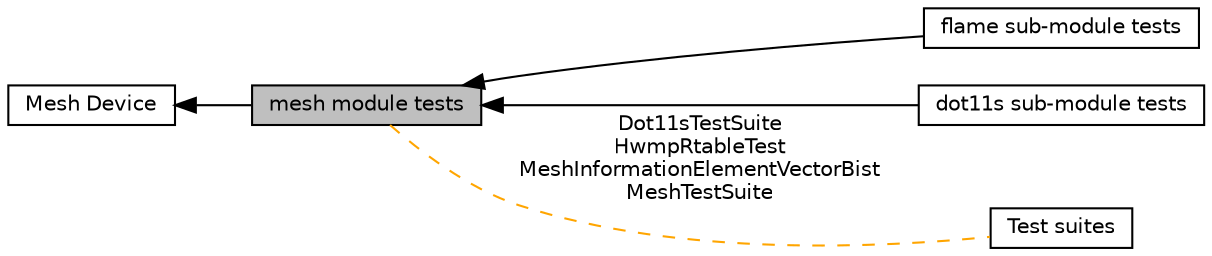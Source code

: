 digraph "mesh module tests"
{
  edge [fontname="Helvetica",fontsize="10",labelfontname="Helvetica",labelfontsize="10"];
  node [fontname="Helvetica",fontsize="10",shape=box];
  rankdir=LR;
  Node2 [label="Mesh Device",height=0.2,width=0.4,color="black", fillcolor="white", style="filled",URL="$group__mesh.html",tooltip="MAC-layer mobile mesh networking."];
  Node1 [label="mesh module tests",height=0.2,width=0.4,color="black", fillcolor="grey75", style="filled", fontcolor="black",tooltip=" "];
  Node4 [label="flame sub-module tests",height=0.2,width=0.4,color="black", fillcolor="white", style="filled",URL="$group__flame-test.html",tooltip=" "];
  Node3 [label="dot11s sub-module tests",height=0.2,width=0.4,color="black", fillcolor="white", style="filled",URL="$group__dot11s-test.html",tooltip=" "];
  Node5 [label="Test suites",height=0.2,width=0.4,color="black", fillcolor="white", style="filled",URL="$group__tests.html",tooltip="All test suites."];
  Node2->Node1 [shape=plaintext, dir="back", style="solid"];
  Node1->Node3 [shape=plaintext, dir="back", style="solid"];
  Node1->Node4 [shape=plaintext, dir="back", style="solid"];
  Node1->Node5 [shape=plaintext, label="Dot11sTestSuite\nHwmpRtableTest\nMeshInformationElementVectorBist\nMeshTestSuite", color="orange", dir="none", style="dashed"];
}
